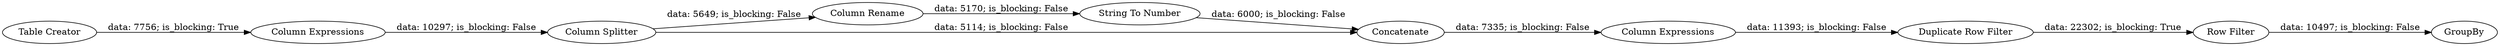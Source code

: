 digraph {
	"-2504505101335825542_11" [label=GroupBy]
	"-2504505101335825542_6" [label="Column Rename"]
	"-2504505101335825542_7" [label="Column Expressions"]
	"-2504505101335825542_10" [label="Row Filter"]
	"-2504505101335825542_9" [label="String To Number"]
	"-2504505101335825542_4" [label="Column Expressions"]
	"-2504505101335825542_1" [label="Table Creator"]
	"-2504505101335825542_8" [label="Duplicate Row Filter"]
	"-2504505101335825542_5" [label=Concatenate]
	"-2504505101335825542_2" [label="Column Splitter"]
	"-2504505101335825542_8" -> "-2504505101335825542_10" [label="data: 22302; is_blocking: True"]
	"-2504505101335825542_1" -> "-2504505101335825542_4" [label="data: 7756; is_blocking: True"]
	"-2504505101335825542_2" -> "-2504505101335825542_6" [label="data: 5649; is_blocking: False"]
	"-2504505101335825542_6" -> "-2504505101335825542_9" [label="data: 5170; is_blocking: False"]
	"-2504505101335825542_10" -> "-2504505101335825542_11" [label="data: 10497; is_blocking: False"]
	"-2504505101335825542_2" -> "-2504505101335825542_5" [label="data: 5114; is_blocking: False"]
	"-2504505101335825542_7" -> "-2504505101335825542_8" [label="data: 11393; is_blocking: False"]
	"-2504505101335825542_9" -> "-2504505101335825542_5" [label="data: 6000; is_blocking: False"]
	"-2504505101335825542_5" -> "-2504505101335825542_7" [label="data: 7335; is_blocking: False"]
	"-2504505101335825542_4" -> "-2504505101335825542_2" [label="data: 10297; is_blocking: False"]
	rankdir=LR
}
